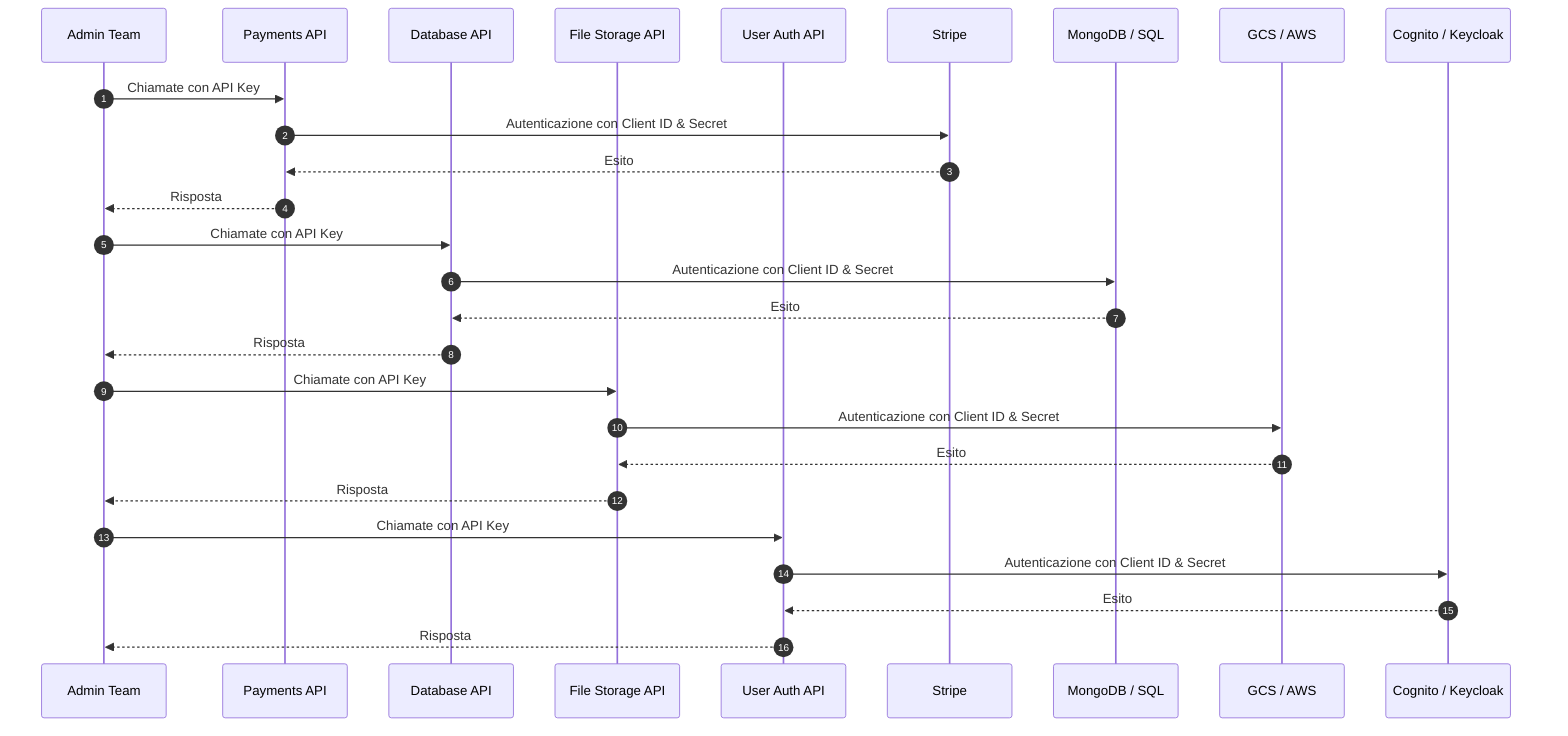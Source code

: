 sequenceDiagram
    autonumber
    participant A as Admin Team
    participant P as Payments API
    participant D as Database API
    participant F as File Storage API
    participant U as User Auth API
    participant S as Stripe
    participant M as MongoDB / SQL
    participant G as GCS / AWS
    participant C as Cognito / Keycloak

    A->>P: Chiamate con API Key
    P->>S: Autenticazione con Client ID & Secret
    S-->>P: Esito
    P-->>A: Risposta

    A->>D: Chiamate con API Key
    D->>M: Autenticazione con Client ID & Secret
    M-->>D: Esito
    D-->>A: Risposta

    A->>F: Chiamate con API Key
    F->>G: Autenticazione con Client ID & Secret
    G-->>F: Esito
    F-->>A: Risposta

    A->>U: Chiamate con API Key
    U->>C: Autenticazione con Client ID & Secret
    C-->>U: Esito
    U-->>A: Risposta